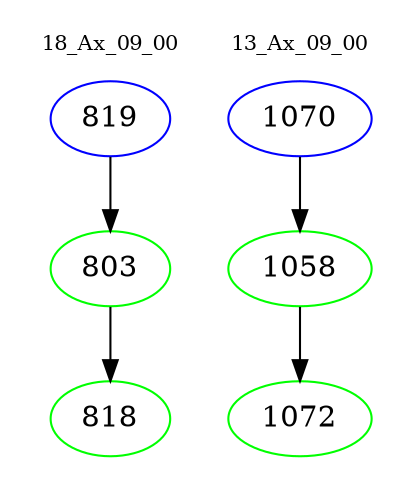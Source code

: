 digraph{
subgraph cluster_0 {
color = white
label = "18_Ax_09_00";
fontsize=10;
T0_819 [label="819", color="blue"]
T0_819 -> T0_803 [color="black"]
T0_803 [label="803", color="green"]
T0_803 -> T0_818 [color="black"]
T0_818 [label="818", color="green"]
}
subgraph cluster_1 {
color = white
label = "13_Ax_09_00";
fontsize=10;
T1_1070 [label="1070", color="blue"]
T1_1070 -> T1_1058 [color="black"]
T1_1058 [label="1058", color="green"]
T1_1058 -> T1_1072 [color="black"]
T1_1072 [label="1072", color="green"]
}
}
